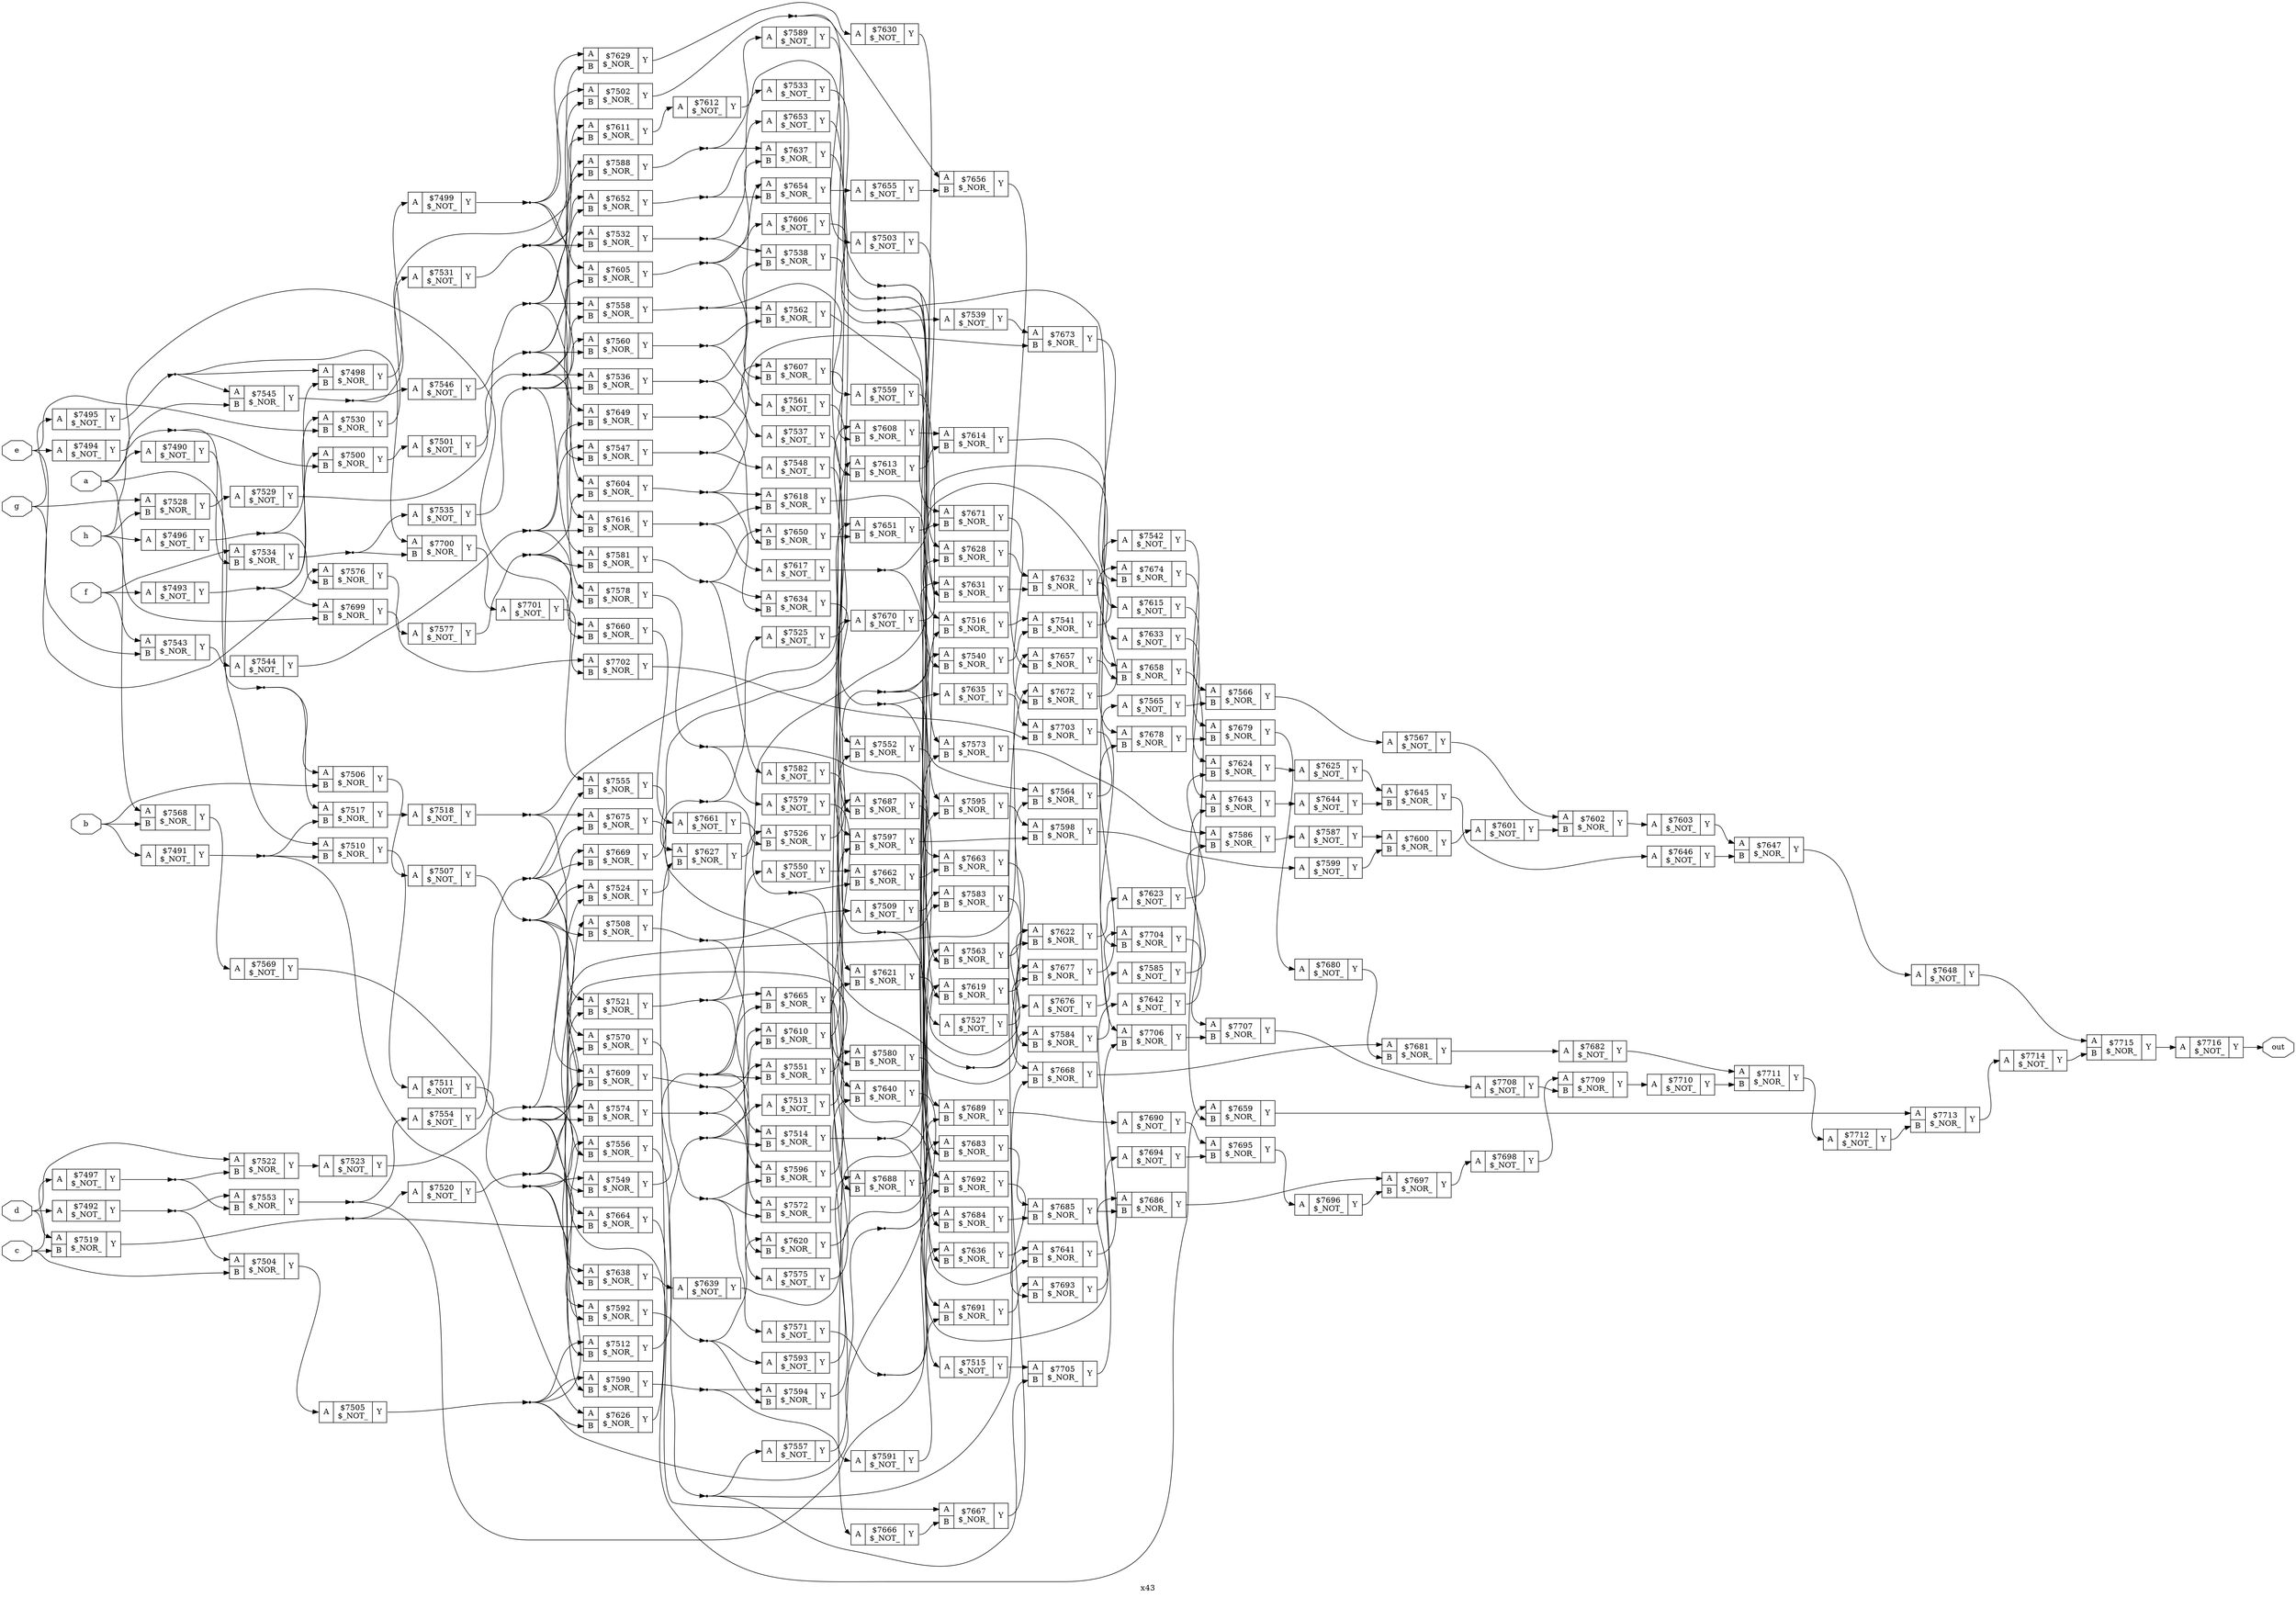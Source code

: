 digraph "x43" {
label="x43";
rankdir="LR";
remincross=true;
n227 [ shape=octagon, label="a", color="black", fontcolor="black" ];
n228 [ shape=octagon, label="b", color="black", fontcolor="black" ];
n229 [ shape=octagon, label="c", color="black", fontcolor="black" ];
n230 [ shape=octagon, label="d", color="black", fontcolor="black" ];
n231 [ shape=octagon, label="e", color="black", fontcolor="black" ];
n232 [ shape=octagon, label="f", color="black", fontcolor="black" ];
n233 [ shape=octagon, label="g", color="black", fontcolor="black" ];
n234 [ shape=octagon, label="h", color="black", fontcolor="black" ];
n235 [ shape=octagon, label="out", color="black", fontcolor="black" ];
c238 [ shape=record, label="{{<p236> A}|$7490\n$_NOT_|{<p237> Y}}" ];
c239 [ shape=record, label="{{<p236> A}|$7491\n$_NOT_|{<p237> Y}}" ];
c240 [ shape=record, label="{{<p236> A}|$7492\n$_NOT_|{<p237> Y}}" ];
c241 [ shape=record, label="{{<p236> A}|$7493\n$_NOT_|{<p237> Y}}" ];
c242 [ shape=record, label="{{<p236> A}|$7494\n$_NOT_|{<p237> Y}}" ];
c243 [ shape=record, label="{{<p236> A}|$7495\n$_NOT_|{<p237> Y}}" ];
c244 [ shape=record, label="{{<p236> A}|$7496\n$_NOT_|{<p237> Y}}" ];
c245 [ shape=record, label="{{<p236> A}|$7497\n$_NOT_|{<p237> Y}}" ];
c247 [ shape=record, label="{{<p236> A|<p246> B}|$7498\n$_NOR_|{<p237> Y}}" ];
c248 [ shape=record, label="{{<p236> A}|$7499\n$_NOT_|{<p237> Y}}" ];
c249 [ shape=record, label="{{<p236> A|<p246> B}|$7500\n$_NOR_|{<p237> Y}}" ];
c250 [ shape=record, label="{{<p236> A}|$7501\n$_NOT_|{<p237> Y}}" ];
c251 [ shape=record, label="{{<p236> A|<p246> B}|$7502\n$_NOR_|{<p237> Y}}" ];
c252 [ shape=record, label="{{<p236> A}|$7503\n$_NOT_|{<p237> Y}}" ];
c253 [ shape=record, label="{{<p236> A|<p246> B}|$7504\n$_NOR_|{<p237> Y}}" ];
c254 [ shape=record, label="{{<p236> A}|$7505\n$_NOT_|{<p237> Y}}" ];
c255 [ shape=record, label="{{<p236> A|<p246> B}|$7506\n$_NOR_|{<p237> Y}}" ];
c256 [ shape=record, label="{{<p236> A}|$7507\n$_NOT_|{<p237> Y}}" ];
c257 [ shape=record, label="{{<p236> A|<p246> B}|$7508\n$_NOR_|{<p237> Y}}" ];
c258 [ shape=record, label="{{<p236> A}|$7509\n$_NOT_|{<p237> Y}}" ];
c259 [ shape=record, label="{{<p236> A|<p246> B}|$7510\n$_NOR_|{<p237> Y}}" ];
c260 [ shape=record, label="{{<p236> A}|$7511\n$_NOT_|{<p237> Y}}" ];
c261 [ shape=record, label="{{<p236> A|<p246> B}|$7512\n$_NOR_|{<p237> Y}}" ];
c262 [ shape=record, label="{{<p236> A}|$7513\n$_NOT_|{<p237> Y}}" ];
c263 [ shape=record, label="{{<p236> A|<p246> B}|$7514\n$_NOR_|{<p237> Y}}" ];
c264 [ shape=record, label="{{<p236> A}|$7515\n$_NOT_|{<p237> Y}}" ];
c265 [ shape=record, label="{{<p236> A|<p246> B}|$7516\n$_NOR_|{<p237> Y}}" ];
c266 [ shape=record, label="{{<p236> A|<p246> B}|$7517\n$_NOR_|{<p237> Y}}" ];
c267 [ shape=record, label="{{<p236> A}|$7518\n$_NOT_|{<p237> Y}}" ];
c268 [ shape=record, label="{{<p236> A|<p246> B}|$7519\n$_NOR_|{<p237> Y}}" ];
c269 [ shape=record, label="{{<p236> A}|$7520\n$_NOT_|{<p237> Y}}" ];
c270 [ shape=record, label="{{<p236> A|<p246> B}|$7521\n$_NOR_|{<p237> Y}}" ];
c271 [ shape=record, label="{{<p236> A|<p246> B}|$7522\n$_NOR_|{<p237> Y}}" ];
c272 [ shape=record, label="{{<p236> A}|$7523\n$_NOT_|{<p237> Y}}" ];
c273 [ shape=record, label="{{<p236> A|<p246> B}|$7524\n$_NOR_|{<p237> Y}}" ];
c274 [ shape=record, label="{{<p236> A}|$7525\n$_NOT_|{<p237> Y}}" ];
c275 [ shape=record, label="{{<p236> A|<p246> B}|$7526\n$_NOR_|{<p237> Y}}" ];
c276 [ shape=record, label="{{<p236> A}|$7527\n$_NOT_|{<p237> Y}}" ];
c277 [ shape=record, label="{{<p236> A|<p246> B}|$7528\n$_NOR_|{<p237> Y}}" ];
c278 [ shape=record, label="{{<p236> A}|$7529\n$_NOT_|{<p237> Y}}" ];
c279 [ shape=record, label="{{<p236> A|<p246> B}|$7530\n$_NOR_|{<p237> Y}}" ];
c280 [ shape=record, label="{{<p236> A}|$7531\n$_NOT_|{<p237> Y}}" ];
c281 [ shape=record, label="{{<p236> A|<p246> B}|$7532\n$_NOR_|{<p237> Y}}" ];
c282 [ shape=record, label="{{<p236> A}|$7533\n$_NOT_|{<p237> Y}}" ];
c283 [ shape=record, label="{{<p236> A|<p246> B}|$7534\n$_NOR_|{<p237> Y}}" ];
c284 [ shape=record, label="{{<p236> A}|$7535\n$_NOT_|{<p237> Y}}" ];
c285 [ shape=record, label="{{<p236> A|<p246> B}|$7536\n$_NOR_|{<p237> Y}}" ];
c286 [ shape=record, label="{{<p236> A}|$7537\n$_NOT_|{<p237> Y}}" ];
c287 [ shape=record, label="{{<p236> A|<p246> B}|$7538\n$_NOR_|{<p237> Y}}" ];
c288 [ shape=record, label="{{<p236> A}|$7539\n$_NOT_|{<p237> Y}}" ];
c289 [ shape=record, label="{{<p236> A|<p246> B}|$7540\n$_NOR_|{<p237> Y}}" ];
c290 [ shape=record, label="{{<p236> A|<p246> B}|$7541\n$_NOR_|{<p237> Y}}" ];
c291 [ shape=record, label="{{<p236> A}|$7542\n$_NOT_|{<p237> Y}}" ];
c292 [ shape=record, label="{{<p236> A|<p246> B}|$7543\n$_NOR_|{<p237> Y}}" ];
c293 [ shape=record, label="{{<p236> A}|$7544\n$_NOT_|{<p237> Y}}" ];
c294 [ shape=record, label="{{<p236> A|<p246> B}|$7545\n$_NOR_|{<p237> Y}}" ];
c295 [ shape=record, label="{{<p236> A}|$7546\n$_NOT_|{<p237> Y}}" ];
c296 [ shape=record, label="{{<p236> A|<p246> B}|$7547\n$_NOR_|{<p237> Y}}" ];
c297 [ shape=record, label="{{<p236> A}|$7548\n$_NOT_|{<p237> Y}}" ];
c298 [ shape=record, label="{{<p236> A|<p246> B}|$7549\n$_NOR_|{<p237> Y}}" ];
c299 [ shape=record, label="{{<p236> A}|$7550\n$_NOT_|{<p237> Y}}" ];
c300 [ shape=record, label="{{<p236> A|<p246> B}|$7551\n$_NOR_|{<p237> Y}}" ];
c301 [ shape=record, label="{{<p236> A|<p246> B}|$7552\n$_NOR_|{<p237> Y}}" ];
c302 [ shape=record, label="{{<p236> A|<p246> B}|$7553\n$_NOR_|{<p237> Y}}" ];
c303 [ shape=record, label="{{<p236> A}|$7554\n$_NOT_|{<p237> Y}}" ];
c304 [ shape=record, label="{{<p236> A|<p246> B}|$7555\n$_NOR_|{<p237> Y}}" ];
c305 [ shape=record, label="{{<p236> A|<p246> B}|$7556\n$_NOR_|{<p237> Y}}" ];
c306 [ shape=record, label="{{<p236> A}|$7557\n$_NOT_|{<p237> Y}}" ];
c307 [ shape=record, label="{{<p236> A|<p246> B}|$7558\n$_NOR_|{<p237> Y}}" ];
c308 [ shape=record, label="{{<p236> A}|$7559\n$_NOT_|{<p237> Y}}" ];
c309 [ shape=record, label="{{<p236> A|<p246> B}|$7560\n$_NOR_|{<p237> Y}}" ];
c310 [ shape=record, label="{{<p236> A}|$7561\n$_NOT_|{<p237> Y}}" ];
c311 [ shape=record, label="{{<p236> A|<p246> B}|$7562\n$_NOR_|{<p237> Y}}" ];
c312 [ shape=record, label="{{<p236> A|<p246> B}|$7563\n$_NOR_|{<p237> Y}}" ];
c313 [ shape=record, label="{{<p236> A|<p246> B}|$7564\n$_NOR_|{<p237> Y}}" ];
c314 [ shape=record, label="{{<p236> A}|$7565\n$_NOT_|{<p237> Y}}" ];
c315 [ shape=record, label="{{<p236> A|<p246> B}|$7566\n$_NOR_|{<p237> Y}}" ];
c316 [ shape=record, label="{{<p236> A}|$7567\n$_NOT_|{<p237> Y}}" ];
c317 [ shape=record, label="{{<p236> A|<p246> B}|$7568\n$_NOR_|{<p237> Y}}" ];
c318 [ shape=record, label="{{<p236> A}|$7569\n$_NOT_|{<p237> Y}}" ];
c319 [ shape=record, label="{{<p236> A|<p246> B}|$7570\n$_NOR_|{<p237> Y}}" ];
c320 [ shape=record, label="{{<p236> A}|$7571\n$_NOT_|{<p237> Y}}" ];
c321 [ shape=record, label="{{<p236> A|<p246> B}|$7572\n$_NOR_|{<p237> Y}}" ];
c322 [ shape=record, label="{{<p236> A|<p246> B}|$7573\n$_NOR_|{<p237> Y}}" ];
c323 [ shape=record, label="{{<p236> A|<p246> B}|$7574\n$_NOR_|{<p237> Y}}" ];
c324 [ shape=record, label="{{<p236> A}|$7575\n$_NOT_|{<p237> Y}}" ];
c325 [ shape=record, label="{{<p236> A|<p246> B}|$7576\n$_NOR_|{<p237> Y}}" ];
c326 [ shape=record, label="{{<p236> A}|$7577\n$_NOT_|{<p237> Y}}" ];
c327 [ shape=record, label="{{<p236> A|<p246> B}|$7578\n$_NOR_|{<p237> Y}}" ];
c328 [ shape=record, label="{{<p236> A}|$7579\n$_NOT_|{<p237> Y}}" ];
c329 [ shape=record, label="{{<p236> A|<p246> B}|$7580\n$_NOR_|{<p237> Y}}" ];
c330 [ shape=record, label="{{<p236> A|<p246> B}|$7581\n$_NOR_|{<p237> Y}}" ];
c331 [ shape=record, label="{{<p236> A}|$7582\n$_NOT_|{<p237> Y}}" ];
c332 [ shape=record, label="{{<p236> A|<p246> B}|$7583\n$_NOR_|{<p237> Y}}" ];
c333 [ shape=record, label="{{<p236> A|<p246> B}|$7584\n$_NOR_|{<p237> Y}}" ];
c334 [ shape=record, label="{{<p236> A}|$7585\n$_NOT_|{<p237> Y}}" ];
c335 [ shape=record, label="{{<p236> A|<p246> B}|$7586\n$_NOR_|{<p237> Y}}" ];
c336 [ shape=record, label="{{<p236> A}|$7587\n$_NOT_|{<p237> Y}}" ];
c337 [ shape=record, label="{{<p236> A|<p246> B}|$7588\n$_NOR_|{<p237> Y}}" ];
c338 [ shape=record, label="{{<p236> A}|$7589\n$_NOT_|{<p237> Y}}" ];
c339 [ shape=record, label="{{<p236> A|<p246> B}|$7590\n$_NOR_|{<p237> Y}}" ];
c340 [ shape=record, label="{{<p236> A}|$7591\n$_NOT_|{<p237> Y}}" ];
c341 [ shape=record, label="{{<p236> A|<p246> B}|$7592\n$_NOR_|{<p237> Y}}" ];
c342 [ shape=record, label="{{<p236> A}|$7593\n$_NOT_|{<p237> Y}}" ];
c343 [ shape=record, label="{{<p236> A|<p246> B}|$7594\n$_NOR_|{<p237> Y}}" ];
c344 [ shape=record, label="{{<p236> A|<p246> B}|$7595\n$_NOR_|{<p237> Y}}" ];
c345 [ shape=record, label="{{<p236> A|<p246> B}|$7596\n$_NOR_|{<p237> Y}}" ];
c346 [ shape=record, label="{{<p236> A|<p246> B}|$7597\n$_NOR_|{<p237> Y}}" ];
c347 [ shape=record, label="{{<p236> A|<p246> B}|$7598\n$_NOR_|{<p237> Y}}" ];
c348 [ shape=record, label="{{<p236> A}|$7599\n$_NOT_|{<p237> Y}}" ];
c349 [ shape=record, label="{{<p236> A|<p246> B}|$7600\n$_NOR_|{<p237> Y}}" ];
c350 [ shape=record, label="{{<p236> A}|$7601\n$_NOT_|{<p237> Y}}" ];
c351 [ shape=record, label="{{<p236> A|<p246> B}|$7602\n$_NOR_|{<p237> Y}}" ];
c352 [ shape=record, label="{{<p236> A}|$7603\n$_NOT_|{<p237> Y}}" ];
c353 [ shape=record, label="{{<p236> A|<p246> B}|$7604\n$_NOR_|{<p237> Y}}" ];
c354 [ shape=record, label="{{<p236> A|<p246> B}|$7605\n$_NOR_|{<p237> Y}}" ];
c355 [ shape=record, label="{{<p236> A}|$7606\n$_NOT_|{<p237> Y}}" ];
c356 [ shape=record, label="{{<p236> A|<p246> B}|$7607\n$_NOR_|{<p237> Y}}" ];
c357 [ shape=record, label="{{<p236> A|<p246> B}|$7608\n$_NOR_|{<p237> Y}}" ];
c358 [ shape=record, label="{{<p236> A|<p246> B}|$7609\n$_NOR_|{<p237> Y}}" ];
c359 [ shape=record, label="{{<p236> A|<p246> B}|$7610\n$_NOR_|{<p237> Y}}" ];
c360 [ shape=record, label="{{<p236> A|<p246> B}|$7611\n$_NOR_|{<p237> Y}}" ];
c361 [ shape=record, label="{{<p236> A}|$7612\n$_NOT_|{<p237> Y}}" ];
c362 [ shape=record, label="{{<p236> A|<p246> B}|$7613\n$_NOR_|{<p237> Y}}" ];
c363 [ shape=record, label="{{<p236> A|<p246> B}|$7614\n$_NOR_|{<p237> Y}}" ];
c364 [ shape=record, label="{{<p236> A}|$7615\n$_NOT_|{<p237> Y}}" ];
c365 [ shape=record, label="{{<p236> A|<p246> B}|$7616\n$_NOR_|{<p237> Y}}" ];
c366 [ shape=record, label="{{<p236> A}|$7617\n$_NOT_|{<p237> Y}}" ];
c367 [ shape=record, label="{{<p236> A|<p246> B}|$7618\n$_NOR_|{<p237> Y}}" ];
c368 [ shape=record, label="{{<p236> A|<p246> B}|$7619\n$_NOR_|{<p237> Y}}" ];
c369 [ shape=record, label="{{<p236> A|<p246> B}|$7620\n$_NOR_|{<p237> Y}}" ];
c370 [ shape=record, label="{{<p236> A|<p246> B}|$7621\n$_NOR_|{<p237> Y}}" ];
c371 [ shape=record, label="{{<p236> A|<p246> B}|$7622\n$_NOR_|{<p237> Y}}" ];
c372 [ shape=record, label="{{<p236> A}|$7623\n$_NOT_|{<p237> Y}}" ];
c373 [ shape=record, label="{{<p236> A|<p246> B}|$7624\n$_NOR_|{<p237> Y}}" ];
c374 [ shape=record, label="{{<p236> A}|$7625\n$_NOT_|{<p237> Y}}" ];
c375 [ shape=record, label="{{<p236> A|<p246> B}|$7626\n$_NOR_|{<p237> Y}}" ];
c376 [ shape=record, label="{{<p236> A|<p246> B}|$7627\n$_NOR_|{<p237> Y}}" ];
c377 [ shape=record, label="{{<p236> A|<p246> B}|$7628\n$_NOR_|{<p237> Y}}" ];
c378 [ shape=record, label="{{<p236> A|<p246> B}|$7629\n$_NOR_|{<p237> Y}}" ];
c379 [ shape=record, label="{{<p236> A}|$7630\n$_NOT_|{<p237> Y}}" ];
c380 [ shape=record, label="{{<p236> A|<p246> B}|$7631\n$_NOR_|{<p237> Y}}" ];
c381 [ shape=record, label="{{<p236> A|<p246> B}|$7632\n$_NOR_|{<p237> Y}}" ];
c382 [ shape=record, label="{{<p236> A}|$7633\n$_NOT_|{<p237> Y}}" ];
c383 [ shape=record, label="{{<p236> A|<p246> B}|$7634\n$_NOR_|{<p237> Y}}" ];
c384 [ shape=record, label="{{<p236> A}|$7635\n$_NOT_|{<p237> Y}}" ];
c385 [ shape=record, label="{{<p236> A|<p246> B}|$7636\n$_NOR_|{<p237> Y}}" ];
c386 [ shape=record, label="{{<p236> A|<p246> B}|$7637\n$_NOR_|{<p237> Y}}" ];
c387 [ shape=record, label="{{<p236> A|<p246> B}|$7638\n$_NOR_|{<p237> Y}}" ];
c388 [ shape=record, label="{{<p236> A}|$7639\n$_NOT_|{<p237> Y}}" ];
c389 [ shape=record, label="{{<p236> A|<p246> B}|$7640\n$_NOR_|{<p237> Y}}" ];
c390 [ shape=record, label="{{<p236> A|<p246> B}|$7641\n$_NOR_|{<p237> Y}}" ];
c391 [ shape=record, label="{{<p236> A}|$7642\n$_NOT_|{<p237> Y}}" ];
c392 [ shape=record, label="{{<p236> A|<p246> B}|$7643\n$_NOR_|{<p237> Y}}" ];
c393 [ shape=record, label="{{<p236> A}|$7644\n$_NOT_|{<p237> Y}}" ];
c394 [ shape=record, label="{{<p236> A|<p246> B}|$7645\n$_NOR_|{<p237> Y}}" ];
c395 [ shape=record, label="{{<p236> A}|$7646\n$_NOT_|{<p237> Y}}" ];
c396 [ shape=record, label="{{<p236> A|<p246> B}|$7647\n$_NOR_|{<p237> Y}}" ];
c397 [ shape=record, label="{{<p236> A}|$7648\n$_NOT_|{<p237> Y}}" ];
c398 [ shape=record, label="{{<p236> A|<p246> B}|$7649\n$_NOR_|{<p237> Y}}" ];
c399 [ shape=record, label="{{<p236> A|<p246> B}|$7650\n$_NOR_|{<p237> Y}}" ];
c400 [ shape=record, label="{{<p236> A|<p246> B}|$7651\n$_NOR_|{<p237> Y}}" ];
c401 [ shape=record, label="{{<p236> A|<p246> B}|$7652\n$_NOR_|{<p237> Y}}" ];
c402 [ shape=record, label="{{<p236> A}|$7653\n$_NOT_|{<p237> Y}}" ];
c403 [ shape=record, label="{{<p236> A|<p246> B}|$7654\n$_NOR_|{<p237> Y}}" ];
c404 [ shape=record, label="{{<p236> A}|$7655\n$_NOT_|{<p237> Y}}" ];
c405 [ shape=record, label="{{<p236> A|<p246> B}|$7656\n$_NOR_|{<p237> Y}}" ];
c406 [ shape=record, label="{{<p236> A|<p246> B}|$7657\n$_NOR_|{<p237> Y}}" ];
c407 [ shape=record, label="{{<p236> A|<p246> B}|$7658\n$_NOR_|{<p237> Y}}" ];
c408 [ shape=record, label="{{<p236> A|<p246> B}|$7659\n$_NOR_|{<p237> Y}}" ];
c409 [ shape=record, label="{{<p236> A|<p246> B}|$7660\n$_NOR_|{<p237> Y}}" ];
c410 [ shape=record, label="{{<p236> A}|$7661\n$_NOT_|{<p237> Y}}" ];
c411 [ shape=record, label="{{<p236> A|<p246> B}|$7662\n$_NOR_|{<p237> Y}}" ];
c412 [ shape=record, label="{{<p236> A|<p246> B}|$7663\n$_NOR_|{<p237> Y}}" ];
c413 [ shape=record, label="{{<p236> A|<p246> B}|$7664\n$_NOR_|{<p237> Y}}" ];
c414 [ shape=record, label="{{<p236> A|<p246> B}|$7665\n$_NOR_|{<p237> Y}}" ];
c415 [ shape=record, label="{{<p236> A}|$7666\n$_NOT_|{<p237> Y}}" ];
c416 [ shape=record, label="{{<p236> A|<p246> B}|$7667\n$_NOR_|{<p237> Y}}" ];
c417 [ shape=record, label="{{<p236> A|<p246> B}|$7668\n$_NOR_|{<p237> Y}}" ];
c418 [ shape=record, label="{{<p236> A|<p246> B}|$7669\n$_NOR_|{<p237> Y}}" ];
c419 [ shape=record, label="{{<p236> A}|$7670\n$_NOT_|{<p237> Y}}" ];
c420 [ shape=record, label="{{<p236> A|<p246> B}|$7671\n$_NOR_|{<p237> Y}}" ];
c421 [ shape=record, label="{{<p236> A|<p246> B}|$7672\n$_NOR_|{<p237> Y}}" ];
c422 [ shape=record, label="{{<p236> A|<p246> B}|$7673\n$_NOR_|{<p237> Y}}" ];
c423 [ shape=record, label="{{<p236> A|<p246> B}|$7674\n$_NOR_|{<p237> Y}}" ];
c424 [ shape=record, label="{{<p236> A|<p246> B}|$7675\n$_NOR_|{<p237> Y}}" ];
c425 [ shape=record, label="{{<p236> A}|$7676\n$_NOT_|{<p237> Y}}" ];
c426 [ shape=record, label="{{<p236> A|<p246> B}|$7677\n$_NOR_|{<p237> Y}}" ];
c427 [ shape=record, label="{{<p236> A|<p246> B}|$7678\n$_NOR_|{<p237> Y}}" ];
c428 [ shape=record, label="{{<p236> A|<p246> B}|$7679\n$_NOR_|{<p237> Y}}" ];
c429 [ shape=record, label="{{<p236> A}|$7680\n$_NOT_|{<p237> Y}}" ];
c430 [ shape=record, label="{{<p236> A|<p246> B}|$7681\n$_NOR_|{<p237> Y}}" ];
c431 [ shape=record, label="{{<p236> A}|$7682\n$_NOT_|{<p237> Y}}" ];
c432 [ shape=record, label="{{<p236> A|<p246> B}|$7683\n$_NOR_|{<p237> Y}}" ];
c433 [ shape=record, label="{{<p236> A|<p246> B}|$7684\n$_NOR_|{<p237> Y}}" ];
c434 [ shape=record, label="{{<p236> A|<p246> B}|$7685\n$_NOR_|{<p237> Y}}" ];
c435 [ shape=record, label="{{<p236> A|<p246> B}|$7686\n$_NOR_|{<p237> Y}}" ];
c436 [ shape=record, label="{{<p236> A|<p246> B}|$7687\n$_NOR_|{<p237> Y}}" ];
c437 [ shape=record, label="{{<p236> A|<p246> B}|$7688\n$_NOR_|{<p237> Y}}" ];
c438 [ shape=record, label="{{<p236> A|<p246> B}|$7689\n$_NOR_|{<p237> Y}}" ];
c439 [ shape=record, label="{{<p236> A}|$7690\n$_NOT_|{<p237> Y}}" ];
c440 [ shape=record, label="{{<p236> A|<p246> B}|$7691\n$_NOR_|{<p237> Y}}" ];
c441 [ shape=record, label="{{<p236> A|<p246> B}|$7692\n$_NOR_|{<p237> Y}}" ];
c442 [ shape=record, label="{{<p236> A|<p246> B}|$7693\n$_NOR_|{<p237> Y}}" ];
c443 [ shape=record, label="{{<p236> A}|$7694\n$_NOT_|{<p237> Y}}" ];
c444 [ shape=record, label="{{<p236> A|<p246> B}|$7695\n$_NOR_|{<p237> Y}}" ];
c445 [ shape=record, label="{{<p236> A}|$7696\n$_NOT_|{<p237> Y}}" ];
c446 [ shape=record, label="{{<p236> A|<p246> B}|$7697\n$_NOR_|{<p237> Y}}" ];
c447 [ shape=record, label="{{<p236> A}|$7698\n$_NOT_|{<p237> Y}}" ];
c448 [ shape=record, label="{{<p236> A|<p246> B}|$7699\n$_NOR_|{<p237> Y}}" ];
c449 [ shape=record, label="{{<p236> A|<p246> B}|$7700\n$_NOR_|{<p237> Y}}" ];
c450 [ shape=record, label="{{<p236> A}|$7701\n$_NOT_|{<p237> Y}}" ];
c451 [ shape=record, label="{{<p236> A|<p246> B}|$7702\n$_NOR_|{<p237> Y}}" ];
c452 [ shape=record, label="{{<p236> A|<p246> B}|$7703\n$_NOR_|{<p237> Y}}" ];
c453 [ shape=record, label="{{<p236> A|<p246> B}|$7704\n$_NOR_|{<p237> Y}}" ];
c454 [ shape=record, label="{{<p236> A|<p246> B}|$7705\n$_NOR_|{<p237> Y}}" ];
c455 [ shape=record, label="{{<p236> A|<p246> B}|$7706\n$_NOR_|{<p237> Y}}" ];
c456 [ shape=record, label="{{<p236> A|<p246> B}|$7707\n$_NOR_|{<p237> Y}}" ];
c457 [ shape=record, label="{{<p236> A}|$7708\n$_NOT_|{<p237> Y}}" ];
c458 [ shape=record, label="{{<p236> A|<p246> B}|$7709\n$_NOR_|{<p237> Y}}" ];
c459 [ shape=record, label="{{<p236> A}|$7710\n$_NOT_|{<p237> Y}}" ];
c460 [ shape=record, label="{{<p236> A|<p246> B}|$7711\n$_NOR_|{<p237> Y}}" ];
c461 [ shape=record, label="{{<p236> A}|$7712\n$_NOT_|{<p237> Y}}" ];
c462 [ shape=record, label="{{<p236> A|<p246> B}|$7713\n$_NOR_|{<p237> Y}}" ];
c463 [ shape=record, label="{{<p236> A}|$7714\n$_NOT_|{<p237> Y}}" ];
c464 [ shape=record, label="{{<p236> A|<p246> B}|$7715\n$_NOR_|{<p237> Y}}" ];
c465 [ shape=record, label="{{<p236> A}|$7716\n$_NOT_|{<p237> Y}}" ];
c329:p237:e -> c333:p236:w [color="black", label=""];
n10 [ shape=point ];
c338:p237:e -> n10:w [color="black", label=""];
n10:e -> c344:p236:w [color="black", label=""];
n10:e -> c377:p236:w [color="black", label=""];
c419:p237:e -> c420:p246:w [color="black", label=""];
c420:p237:e -> c421:p246:w [color="black", label=""];
c421:p237:e -> c423:p236:w [color="black", label=""];
c422:p237:e -> c423:p246:w [color="black", label=""];
c423:p237:e -> c428:p236:w [color="black", label=""];
n105 [ shape=point ];
c424:p237:e -> n105:w [color="black", label=""];
n105:e -> c425:p236:w [color="black", label=""];
n105:e -> c426:p246:w [color="black", label=""];
c425:p237:e -> c453:p236:w [color="black", label=""];
c426:p237:e -> c427:p246:w [color="black", label=""];
c427:p237:e -> c428:p246:w [color="black", label=""];
c428:p237:e -> c429:p236:w [color="black", label=""];
n11 [ shape=point ];
c238:p237:e -> n11:w [color="black", label=""];
n11:e -> c255:p236:w [color="black", label=""];
n11:e -> c266:p236:w [color="black", label=""];
n110 [ shape=point ];
c248:p237:e -> n110:w [color="black", label=""];
n110:e -> c251:p236:w [color="black", label=""];
n110:e -> c354:p236:w [color="black", label=""];
n110:e -> c378:p236:w [color="black", label=""];
n110:e -> c398:p236:w [color="black", label=""];
c429:p237:e -> c430:p246:w [color="black", label=""];
c430:p237:e -> c431:p236:w [color="black", label=""];
c431:p237:e -> c460:p236:w [color="black", label=""];
c432:p237:e -> c434:p236:w [color="black", label=""];
c433:p237:e -> c434:p246:w [color="black", label=""];
c434:p237:e -> c435:p246:w [color="black", label=""];
c435:p237:e -> c446:p236:w [color="black", label=""];
c436:p237:e -> c438:p236:w [color="black", label=""];
c437:p237:e -> c438:p246:w [color="black", label=""];
n12 [ shape=point ];
c339:p237:e -> n12:w [color="black", label=""];
n12:e -> c340:p236:w [color="black", label=""];
n12:e -> c343:p236:w [color="black", label=""];
c438:p237:e -> c439:p236:w [color="black", label=""];
c249:p237:e -> c250:p236:w [color="black", label=""];
c439:p237:e -> c444:p236:w [color="black", label=""];
c440:p237:e -> c442:p236:w [color="black", label=""];
c441:p237:e -> c442:p246:w [color="black", label=""];
c442:p237:e -> c443:p236:w [color="black", label=""];
c443:p237:e -> c444:p246:w [color="black", label=""];
c444:p237:e -> c445:p236:w [color="black", label=""];
c445:p237:e -> c446:p246:w [color="black", label=""];
c446:p237:e -> c447:p236:w [color="black", label=""];
c340:p237:e -> c440:p246:w [color="black", label=""];
c447:p237:e -> c458:p236:w [color="black", label=""];
c448:p237:e -> c451:p236:w [color="black", label=""];
n132 [ shape=point ];
c250:p237:e -> n132:w [color="black", label=""];
n132:e -> c251:p246:w [color="black", label=""];
n132:e -> c307:p236:w [color="black", label=""];
n132:e -> c327:p236:w [color="black", label=""];
n132:e -> c337:p236:w [color="black", label=""];
c449:p237:e -> c450:p236:w [color="black", label=""];
c450:p237:e -> c451:p246:w [color="black", label=""];
c451:p237:e -> c452:p246:w [color="black", label=""];
c452:p237:e -> c453:p246:w [color="black", label=""];
c453:p237:e -> c456:p236:w [color="black", label=""];
c454:p237:e -> c455:p246:w [color="black", label=""];
c455:p237:e -> c456:p246:w [color="black", label=""];
n14 [ shape=point ];
c341:p237:e -> n14:w [color="black", label=""];
n14:e -> c342:p236:w [color="black", label=""];
n14:e -> c343:p246:w [color="black", label=""];
n14:e -> c369:p236:w [color="black", label=""];
c456:p237:e -> c457:p236:w [color="black", label=""];
c457:p237:e -> c458:p246:w [color="black", label=""];
c458:p237:e -> c459:p236:w [color="black", label=""];
n143 [ shape=point ];
c251:p237:e -> n143:w [color="black", label=""];
n143:e -> c252:p236:w [color="black", label=""];
n143:e -> c405:p236:w [color="black", label=""];
c459:p237:e -> c460:p246:w [color="black", label=""];
c460:p237:e -> c461:p236:w [color="black", label=""];
c461:p237:e -> c462:p246:w [color="black", label=""];
c462:p237:e -> c463:p236:w [color="black", label=""];
c463:p237:e -> c464:p246:w [color="black", label=""];
c464:p237:e -> c465:p236:w [color="black", label=""];
c342:p237:e -> c437:p236:w [color="black", label=""];
c252:p237:e -> c265:p236:w [color="black", label=""];
c253:p237:e -> c254:p236:w [color="black", label=""];
n152 [ shape=point ];
c254:p237:e -> n152:w [color="black", label=""];
n152:e -> c257:p236:w [color="black", label=""];
n152:e -> c261:p236:w [color="black", label=""];
n152:e -> c339:p236:w [color="black", label=""];
n152:e -> c375:p246:w [color="black", label=""];
n152:e -> c432:p236:w [color="black", label=""];
c255:p237:e -> c256:p236:w [color="black", label=""];
n154 [ shape=point ];
c256:p237:e -> n154:w [color="black", label=""];
n154:e -> c257:p246:w [color="black", label=""];
n154:e -> c273:p236:w [color="black", label=""];
n154:e -> c358:p236:w [color="black", label=""];
n154:e -> c413:p236:w [color="black", label=""];
n154:e -> c418:p236:w [color="black", label=""];
n155 [ shape=point ];
c257:p237:e -> n155:w [color="black", label=""];
n155:e -> c258:p236:w [color="black", label=""];
n155:e -> c263:p236:w [color="black", label=""];
c258:p237:e -> c332:p236:w [color="black", label=""];
c259:p237:e -> c260:p236:w [color="black", label=""];
n158 [ shape=point ];
c260:p237:e -> n158:w [color="black", label=""];
n158:e -> c261:p246:w [color="black", label=""];
n158:e -> c298:p236:w [color="black", label=""];
n158:e -> c305:p236:w [color="black", label=""];
n158:e -> c341:p236:w [color="black", label=""];
n159 [ shape=point ];
c261:p237:e -> n159:w [color="black", label=""];
n159:e -> c262:p236:w [color="black", label=""];
n159:e -> c263:p246:w [color="black", label=""];
n159:e -> c300:p236:w [color="black", label=""];
c343:p237:e -> c344:p246:w [color="black", label=""];
c262:p237:e -> c436:p236:w [color="black", label=""];
n161 [ shape=point ];
c263:p237:e -> n161:w [color="black", label=""];
n161:e -> c264:p236:w [color="black", label=""];
n161:e -> c265:p246:w [color="black", label=""];
c264:p237:e -> c454:p236:w [color="black", label=""];
c265:p237:e -> c290:p236:w [color="black", label=""];
c266:p237:e -> c267:p236:w [color="black", label=""];
n165 [ shape=point ];
c267:p237:e -> n165:w [color="black", label=""];
n165:e -> c270:p236:w [color="black", label=""];
n165:e -> c400:p236:w [color="black", label=""];
n165:e -> c424:p236:w [color="black", label=""];
n166 [ shape=point ];
c268:p237:e -> n166:w [color="black", label=""];
n166:e -> c269:p236:w [color="black", label=""];
n166:e -> c413:p246:w [color="black", label=""];
n167 [ shape=point ];
c269:p237:e -> n167:w [color="black", label=""];
n167:e -> c270:p246:w [color="black", label=""];
n167:e -> c341:p246:w [color="black", label=""];
n167:e -> c358:p246:w [color="black", label=""];
n167:e -> c387:p236:w [color="black", label=""];
n168 [ shape=point ];
c270:p237:e -> n168:w [color="black", label=""];
n168:e -> c275:p236:w [color="black", label=""];
n168:e -> c345:p236:w [color="black", label=""];
n168:e -> c414:p236:w [color="black", label=""];
c271:p237:e -> c272:p236:w [color="black", label=""];
c344:p237:e -> c347:p236:w [color="black", label=""];
n170 [ shape=point ];
c272:p237:e -> n170:w [color="black", label=""];
n170:e -> c273:p246:w [color="black", label=""];
n170:e -> c298:p246:w [color="black", label=""];
n170:e -> c323:p236:w [color="black", label=""];
n170:e -> c408:p236:w [color="black", label=""];
n171 [ shape=point ];
c273:p237:e -> n171:w [color="black", label=""];
n171:e -> c274:p236:w [color="black", label=""];
n171:e -> c275:p246:w [color="black", label=""];
c274:p237:e -> c357:p236:w [color="black", label=""];
n173 [ shape=point ];
c275:p237:e -> n173:w [color="black", label=""];
n173:e -> c276:p236:w [color="black", label=""];
n173:e -> c289:p236:w [color="black", label=""];
n173:e -> c380:p236:w [color="black", label=""];
c276:p237:e -> c426:p236:w [color="black", label=""];
c277:p237:e -> c278:p236:w [color="black", label=""];
n176 [ shape=point ];
c278:p237:e -> n176:w [color="black", label=""];
n176:e -> c281:p236:w [color="black", label=""];
n176:e -> c285:p236:w [color="black", label=""];
n176:e -> c307:p246:w [color="black", label=""];
n176:e -> c365:p236:w [color="black", label=""];
c279:p237:e -> c280:p236:w [color="black", label=""];
n178 [ shape=point ];
c280:p237:e -> n178:w [color="black", label=""];
n178:e -> c281:p246:w [color="black", label=""];
n178:e -> c353:p236:w [color="black", label=""];
n178:e -> c360:p236:w [color="black", label=""];
n178:e -> c378:p246:w [color="black", label=""];
n178:e -> c401:p236:w [color="black", label=""];
n179 [ shape=point ];
c281:p237:e -> n179:w [color="black", label=""];
n179:e -> c282:p236:w [color="black", label=""];
n179:e -> c287:p236:w [color="black", label=""];
c345:p237:e -> c346:p246:w [color="black", label=""];
n180 [ shape=point ];
c282:p237:e -> n180:w [color="black", label=""];
n180:e -> c322:p236:w [color="black", label=""];
n180:e -> c420:p236:w [color="black", label=""];
n181 [ shape=point ];
c283:p237:e -> n181:w [color="black", label=""];
n181:e -> c284:p236:w [color="black", label=""];
n181:e -> c449:p246:w [color="black", label=""];
n182 [ shape=point ];
c284:p237:e -> n182:w [color="black", label=""];
n182:e -> c285:p246:w [color="black", label=""];
n182:e -> c309:p236:w [color="black", label=""];
n182:e -> c330:p236:w [color="black", label=""];
n182:e -> c354:p246:w [color="black", label=""];
n183 [ shape=point ];
c285:p237:e -> n183:w [color="black", label=""];
n183:e -> c286:p236:w [color="black", label=""];
n183:e -> c287:p246:w [color="black", label=""];
c286:p237:e -> c370:p236:w [color="black", label=""];
n185 [ shape=point ];
c287:p237:e -> n185:w [color="black", label=""];
n185:e -> c288:p236:w [color="black", label=""];
n185:e -> c289:p246:w [color="black", label=""];
c288:p237:e -> c422:p236:w [color="black", label=""];
c289:p237:e -> c290:p246:w [color="black", label=""];
c290:p237:e -> c291:p236:w [color="black", label=""];
c291:p237:e -> c315:p236:w [color="black", label=""];
c346:p237:e -> c347:p246:w [color="black", label=""];
c292:p237:e -> c293:p236:w [color="black", label=""];
n191 [ shape=point ];
c293:p237:e -> n191:w [color="black", label=""];
n191:e -> c296:p236:w [color="black", label=""];
n191:e -> c365:p246:w [color="black", label=""];
n191:e -> c398:p246:w [color="black", label=""];
n191:e -> c409:p236:w [color="black", label=""];
n192 [ shape=point ];
c294:p237:e -> n192:w [color="black", label=""];
n192:e -> c295:p236:w [color="black", label=""];
n192:e -> c360:p246:w [color="black", label=""];
n193 [ shape=point ];
c295:p237:e -> n193:w [color="black", label=""];
n193:e -> c296:p246:w [color="black", label=""];
n193:e -> c309:p246:w [color="black", label=""];
n193:e -> c337:p246:w [color="black", label=""];
n193:e -> c401:p246:w [color="black", label=""];
n194 [ shape=point ];
c296:p237:e -> n194:w [color="black", label=""];
n194:e -> c297:p236:w [color="black", label=""];
n194:e -> c422:p246:w [color="black", label=""];
c297:p237:e -> c301:p236:w [color="black", label=""];
n196 [ shape=point ];
c298:p237:e -> n196:w [color="black", label=""];
n196:e -> c299:p236:w [color="black", label=""];
n196:e -> c300:p246:w [color="black", label=""];
n196:e -> c321:p236:w [color="black", label=""];
n196:e -> c414:p246:w [color="black", label=""];
c299:p237:e -> c411:p236:w [color="black", label=""];
c300:p237:e -> c301:p246:w [color="black", label=""];
c301:p237:e -> c313:p236:w [color="black", label=""];
n2 [ shape=point ];
c330:p237:e -> n2:w [color="black", label=""];
n2:e -> c331:p236:w [color="black", label=""];
n2:e -> c383:p236:w [color="black", label=""];
n2:e -> c399:p236:w [color="black", label=""];
c347:p237:e -> c348:p236:w [color="black", label=""];
n200 [ shape=point ];
c302:p237:e -> n200:w [color="black", label=""];
n200:e -> c303:p236:w [color="black", label=""];
n200:e -> c433:p236:w [color="black", label=""];
n201 [ shape=point ];
c303:p237:e -> n201:w [color="black", label=""];
n201:e -> c304:p246:w [color="black", label=""];
n201:e -> c305:p246:w [color="black", label=""];
n201:e -> c319:p236:w [color="black", label=""];
n201:e -> c418:p246:w [color="black", label=""];
n201:e -> c424:p246:w [color="black", label=""];
c304:p237:e -> c376:p236:w [color="black", label=""];
n203 [ shape=point ];
c305:p237:e -> n203:w [color="black", label=""];
n203:e -> c306:p236:w [color="black", label=""];
n203:e -> c421:p236:w [color="black", label=""];
n203:e -> c454:p246:w [color="black", label=""];
n204 [ shape=point ];
c306:p237:e -> n204:w [color="black", label=""];
n204:e -> c312:p236:w [color="black", label=""];
n204:e -> c368:p236:w [color="black", label=""];
n205 [ shape=point ];
c307:p237:e -> n205:w [color="black", label=""];
n205:e -> c308:p236:w [color="black", label=""];
n205:e -> c311:p236:w [color="black", label=""];
c308:p237:e -> c441:p236:w [color="black", label=""];
n207 [ shape=point ];
c309:p237:e -> n207:w [color="black", label=""];
n207:e -> c310:p236:w [color="black", label=""];
n207:e -> c311:p246:w [color="black", label=""];
c310:p237:e -> c346:p236:w [color="black", label=""];
c311:p237:e -> c312:p246:w [color="black", label=""];
c348:p237:e -> c349:p246:w [color="black", label=""];
c312:p237:e -> c313:p246:w [color="black", label=""];
c313:p237:e -> c314:p236:w [color="black", label=""];
c314:p237:e -> c315:p246:w [color="black", label=""];
c315:p237:e -> c316:p236:w [color="black", label=""];
c316:p237:e -> c351:p236:w [color="black", label=""];
c317:p237:e -> c318:p236:w [color="black", label=""];
n216 [ shape=point ];
c318:p237:e -> n216:w [color="black", label=""];
n216:e -> c319:p246:w [color="black", label=""];
n216:e -> c323:p246:w [color="black", label=""];
n216:e -> c339:p246:w [color="black", label=""];
n216:e -> c387:p246:w [color="black", label=""];
n216:e -> c406:p236:w [color="black", label=""];
n216:e -> c435:p236:w [color="black", label=""];
n217 [ shape=point ];
c319:p237:e -> n217:w [color="black", label=""];
n217:e -> c320:p236:w [color="black", label=""];
n217:e -> c321:p246:w [color="black", label=""];
n217:e -> c345:p246:w [color="black", label=""];
n218 [ shape=point ];
c320:p237:e -> n218:w [color="black", label=""];
n218:e -> c385:p236:w [color="black", label=""];
n218:e -> c441:p246:w [color="black", label=""];
c321:p237:e -> c322:p246:w [color="black", label=""];
n22 [ shape=point ];
c239:p237:e -> n22:w [color="black", label=""];
n22:e -> c259:p246:w [color="black", label=""];
n22:e -> c266:p246:w [color="black", label=""];
n22:e -> c375:p236:w [color="black", label=""];
c322:p237:e -> c335:p236:w [color="black", label=""];
n221 [ shape=point ];
c323:p237:e -> n221:w [color="black", label=""];
n221:e -> c324:p236:w [color="black", label=""];
n221:e -> c359:p236:w [color="black", label=""];
c324:p237:e -> c329:p236:w [color="black", label=""];
c325:p237:e -> c326:p236:w [color="black", label=""];
n224 [ shape=point ];
c326:p237:e -> n224:w [color="black", label=""];
n224:e -> c327:p246:w [color="black", label=""];
n224:e -> c330:p246:w [color="black", label=""];
n224:e -> c353:p246:w [color="black", label=""];
n224:e -> c409:p246:w [color="black", label=""];
n225 [ shape=point ];
c327:p237:e -> n225:w [color="black", label=""];
n225:e -> c328:p236:w [color="black", label=""];
n225:e -> c412:p236:w [color="black", label=""];
c328:p237:e -> c329:p246:w [color="black", label=""];
n227:e -> c238:p236:w [color="black", label=""];
n227:e -> c259:p236:w [color="black", label=""];
n227:e -> c304:p236:w [color="black", label=""];
n227:e -> c317:p236:w [color="black", label=""];
n228:e -> c239:p236:w [color="black", label=""];
n228:e -> c255:p246:w [color="black", label=""];
n228:e -> c317:p246:w [color="black", label=""];
n229:e -> c245:p236:w [color="black", label=""];
n229:e -> c253:p246:w [color="black", label=""];
n229:e -> c268:p246:w [color="black", label=""];
c349:p237:e -> c350:p236:w [color="black", label=""];
n230:e -> c240:p236:w [color="black", label=""];
n230:e -> c268:p236:w [color="black", label=""];
n230:e -> c271:p236:w [color="black", label=""];
n231:e -> c242:p236:w [color="black", label=""];
n231:e -> c279:p246:w [color="black", label=""];
n231:e -> c292:p246:w [color="black", label=""];
n232:e -> c241:p236:w [color="black", label=""];
n232:e -> c283:p236:w [color="black", label=""];
n232:e -> c292:p236:w [color="black", label=""];
n233:e -> c243:p236:w [color="black", label=""];
n233:e -> c277:p236:w [color="black", label=""];
n233:e -> c325:p236:w [color="black", label=""];
n234:e -> c244:p236:w [color="black", label=""];
n234:e -> c277:p246:w [color="black", label=""];
n234:e -> c294:p246:w [color="black", label=""];
n234:e -> c448:p246:w [color="black", label=""];
c465:p237:e -> n235:w [color="black", label=""];
c350:p237:e -> c351:p246:w [color="black", label=""];
c351:p237:e -> c352:p236:w [color="black", label=""];
c352:p237:e -> c396:p236:w [color="black", label=""];
n27 [ shape=point ];
c353:p237:e -> n27:w [color="black", label=""];
n27:e -> c356:p236:w [color="black", label=""];
n27:e -> c367:p236:w [color="black", label=""];
n27:e -> c383:p246:w [color="black", label=""];
n28 [ shape=point ];
c354:p237:e -> n28:w [color="black", label=""];
n28:e -> c355:p236:w [color="black", label=""];
n28:e -> c356:p246:w [color="black", label=""];
n28:e -> c386:p246:w [color="black", label=""];
n29 [ shape=point ];
c355:p237:e -> n29:w [color="black", label=""];
n29:e -> c432:p246:w [color="black", label=""];
n29:e -> c455:p236:w [color="black", label=""];
n3 [ shape=point ];
c331:p237:e -> n3:w [color="black", label=""];
n3:e -> c332:p246:w [color="black", label=""];
n3:e -> c440:p236:w [color="black", label=""];
c356:p237:e -> c357:p246:w [color="black", label=""];
c357:p237:e -> c363:p236:w [color="black", label=""];
n32 [ shape=point ];
c358:p237:e -> n32:w [color="black", label=""];
n32:e -> c359:p246:w [color="black", label=""];
n32:e -> c369:p246:w [color="black", label=""];
n33 [ shape=point ];
c240:p237:e -> n33:w [color="black", label=""];
n33:e -> c253:p236:w [color="black", label=""];
n33:e -> c302:p236:w [color="black", label=""];
c359:p237:e -> c362:p236:w [color="black", label=""];
c360:p237:e -> c361:p236:w [color="black", label=""];
c361:p237:e -> c362:p246:w [color="black", label=""];
c362:p237:e -> c363:p246:w [color="black", label=""];
c363:p237:e -> c364:p236:w [color="black", label=""];
c364:p237:e -> c373:p236:w [color="black", label=""];
c332:p237:e -> c333:p246:w [color="black", label=""];
n40 [ shape=point ];
c365:p237:e -> n40:w [color="black", label=""];
n40:e -> c366:p236:w [color="black", label=""];
n40:e -> c367:p246:w [color="black", label=""];
n41 [ shape=point ];
c366:p237:e -> n41:w [color="black", label=""];
n41:e -> c427:p236:w [color="black", label=""];
n41:e -> c433:p246:w [color="black", label=""];
c367:p237:e -> c368:p246:w [color="black", label=""];
c368:p237:e -> c371:p236:w [color="black", label=""];
n44 [ shape=point ];
c241:p237:e -> n44:w [color="black", label=""];
n44:e -> c249:p236:w [color="black", label=""];
n44:e -> c279:p236:w [color="black", label=""];
n44:e -> c448:p236:w [color="black", label=""];
c369:p237:e -> c370:p246:w [color="black", label=""];
c370:p237:e -> c371:p246:w [color="black", label=""];
c371:p237:e -> c372:p236:w [color="black", label=""];
c372:p237:e -> c373:p246:w [color="black", label=""];
c373:p237:e -> c374:p236:w [color="black", label=""];
c333:p237:e -> c334:p236:w [color="black", label=""];
c374:p237:e -> c394:p236:w [color="black", label=""];
c375:p237:e -> c376:p246:w [color="black", label=""];
c376:p237:e -> c377:p246:w [color="black", label=""];
c377:p237:e -> c381:p236:w [color="black", label=""];
c378:p237:e -> c379:p236:w [color="black", label=""];
n55 [ shape=point ];
c242:p237:e -> n55:w [color="black", label=""];
n55:e -> c249:p246:w [color="black", label=""];
n55:e -> c283:p246:w [color="black", label=""];
c379:p237:e -> c380:p246:w [color="black", label=""];
c380:p237:e -> c381:p246:w [color="black", label=""];
c381:p237:e -> c382:p236:w [color="black", label=""];
c382:p237:e -> c392:p236:w [color="black", label=""];
c334:p237:e -> c335:p246:w [color="black", label=""];
n60 [ shape=point ];
c383:p237:e -> n60:w [color="black", label=""];
n60:e -> c384:p236:w [color="black", label=""];
n60:e -> c385:p246:w [color="black", label=""];
c384:p237:e -> c452:p236:w [color="black", label=""];
c385:p237:e -> c390:p236:w [color="black", label=""];
c386:p237:e -> c389:p236:w [color="black", label=""];
c387:p237:e -> c388:p236:w [color="black", label=""];
c388:p237:e -> c389:p246:w [color="black", label=""];
n66 [ shape=point ];
c243:p237:e -> n66:w [color="black", label=""];
n66:e -> c247:p236:w [color="black", label=""];
n66:e -> c294:p236:w [color="black", label=""];
n66:e -> c449:p236:w [color="black", label=""];
c389:p237:e -> c390:p246:w [color="black", label=""];
c390:p237:e -> c391:p236:w [color="black", label=""];
c391:p237:e -> c392:p246:w [color="black", label=""];
c335:p237:e -> c336:p236:w [color="black", label=""];
c392:p237:e -> c393:p236:w [color="black", label=""];
c393:p237:e -> c394:p246:w [color="black", label=""];
c394:p237:e -> c395:p236:w [color="black", label=""];
c395:p237:e -> c396:p246:w [color="black", label=""];
c396:p237:e -> c397:p236:w [color="black", label=""];
c397:p237:e -> c464:p236:w [color="black", label=""];
n76 [ shape=point ];
c398:p237:e -> n76:w [color="black", label=""];
n76:e -> c399:p246:w [color="black", label=""];
n76:e -> c403:p236:w [color="black", label=""];
n77 [ shape=point ];
c244:p237:e -> n77:w [color="black", label=""];
n77:e -> c247:p246:w [color="black", label=""];
n77:e -> c325:p246:w [color="black", label=""];
c399:p237:e -> c400:p246:w [color="black", label=""];
c400:p237:e -> c407:p236:w [color="black", label=""];
c336:p237:e -> c349:p236:w [color="black", label=""];
n80 [ shape=point ];
c401:p237:e -> n80:w [color="black", label=""];
n80:e -> c402:p236:w [color="black", label=""];
n80:e -> c403:p246:w [color="black", label=""];
c402:p237:e -> c436:p246:w [color="black", label=""];
c403:p237:e -> c404:p236:w [color="black", label=""];
c404:p237:e -> c405:p246:w [color="black", label=""];
c405:p237:e -> c406:p246:w [color="black", label=""];
c406:p237:e -> c407:p246:w [color="black", label=""];
c407:p237:e -> c408:p246:w [color="black", label=""];
c408:p237:e -> c462:p236:w [color="black", label=""];
n88 [ shape=point ];
c245:p237:e -> n88:w [color="black", label=""];
n88:e -> c271:p246:w [color="black", label=""];
n88:e -> c302:p246:w [color="black", label=""];
c409:p237:e -> c410:p236:w [color="black", label=""];
n9 [ shape=point ];
c337:p237:e -> n9:w [color="black", label=""];
n9:e -> c338:p236:w [color="black", label=""];
n9:e -> c386:p236:w [color="black", label=""];
n90 [ shape=point ];
c410:p237:e -> n90:w [color="black", label=""];
n90:e -> c411:p246:w [color="black", label=""];
n90:e -> c437:p246:w [color="black", label=""];
c411:p237:e -> c412:p246:w [color="black", label=""];
c412:p237:e -> c417:p236:w [color="black", label=""];
c413:p237:e -> c416:p236:w [color="black", label=""];
c414:p237:e -> c415:p236:w [color="black", label=""];
c415:p237:e -> c416:p246:w [color="black", label=""];
c416:p237:e -> c417:p246:w [color="black", label=""];
c417:p237:e -> c430:p236:w [color="black", label=""];
c418:p237:e -> c419:p236:w [color="black", label=""];
c247:p237:e -> c248:p236:w [color="black", label=""];
}
